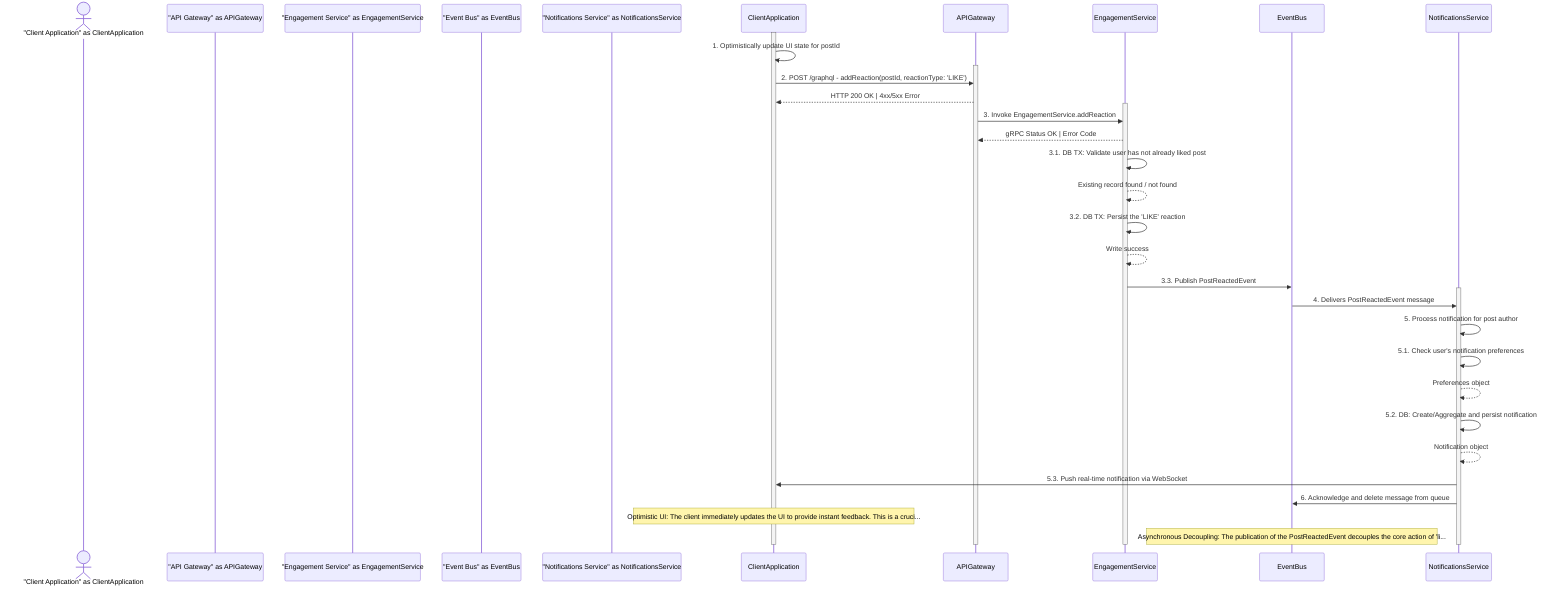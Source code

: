 sequenceDiagram
    actor "Client Application" as ClientApplication
    participant "API Gateway" as APIGateway
    participant "Engagement Service" as EngagementService
    participant "Event Bus" as EventBus
    participant "Notifications Service" as NotificationsService

    activate ClientApplication
    ClientApplication->>ClientApplication: 1. Optimistically update UI state for postId
    activate APIGateway
    ClientApplication->>APIGateway: 2. POST /graphql - addReaction(postId, reactionType: 'LIKE')
    APIGateway-->>ClientApplication: HTTP 200 OK | 4xx/5xx Error
    activate EngagementService
    APIGateway->>EngagementService: 3. Invoke EngagementService.addReaction
    EngagementService-->>APIGateway: gRPC Status OK | Error Code
    EngagementService->>EngagementService: 3.1. DB TX: Validate user has not already liked post
    EngagementService-->>EngagementService: Existing record found / not found
    EngagementService->>EngagementService: 3.2. DB TX: Persist the 'LIKE' reaction
    EngagementService-->>EngagementService: Write success
    EngagementService->>EventBus: 3.3. Publish PostReactedEvent
    activate NotificationsService
    EventBus->>NotificationsService: 4. Delivers PostReactedEvent message
    NotificationsService->>NotificationsService: 5. Process notification for post author
    NotificationsService->>NotificationsService: 5.1. Check user's notification preferences
    NotificationsService-->>NotificationsService: Preferences object
    NotificationsService->>NotificationsService: 5.2. DB: Create/Aggregate and persist notification
    NotificationsService-->>NotificationsService: Notification object
    NotificationsService->>ClientApplication: 5.3. Push real-time notification via WebSocket
    NotificationsService->>EventBus: 6. Acknowledge and delete message from queue

    note over ClientApplication: Optimistic UI: The client immediately updates the UI to provide instant feedback. This is a cruci...
    note over EventBus: Asynchronous Decoupling: The publication of the PostReactedEvent decouples the core action of 'li...

    deactivate NotificationsService
    deactivate EngagementService
    deactivate APIGateway
    deactivate ClientApplication